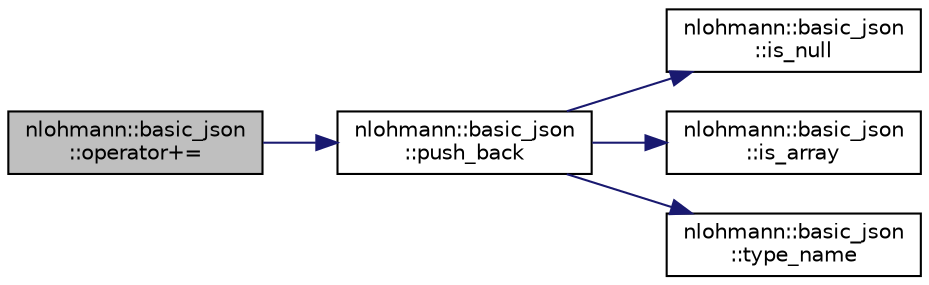 digraph "nlohmann::basic_json::operator+="
{
 // LATEX_PDF_SIZE
  edge [fontname="Helvetica",fontsize="10",labelfontname="Helvetica",labelfontsize="10"];
  node [fontname="Helvetica",fontsize="10",shape=record];
  rankdir="LR";
  Node332 [label="nlohmann::basic_json\l::operator+=",height=0.2,width=0.4,color="black", fillcolor="grey75", style="filled", fontcolor="black",tooltip="add an object to an array"];
  Node332 -> Node333 [color="midnightblue",fontsize="10",style="solid"];
  Node333 [label="nlohmann::basic_json\l::push_back",height=0.2,width=0.4,color="black", fillcolor="white", style="filled",URL="$classnlohmann_1_1basic__json.html#ac8e523ddc8c2dd7e5d2daf0d49a9c0d7",tooltip="add an object to an array"];
  Node333 -> Node334 [color="midnightblue",fontsize="10",style="solid"];
  Node334 [label="nlohmann::basic_json\l::is_null",height=0.2,width=0.4,color="black", fillcolor="white", style="filled",URL="$classnlohmann_1_1basic__json.html#a8faa039ca82427ed29c486ffd00600c3",tooltip="return whether value is null"];
  Node333 -> Node335 [color="midnightblue",fontsize="10",style="solid"];
  Node335 [label="nlohmann::basic_json\l::is_array",height=0.2,width=0.4,color="black", fillcolor="white", style="filled",URL="$classnlohmann_1_1basic__json.html#aef9ce5dd2381caee1f8ddcdb5bdd9c65",tooltip="return whether value is an array"];
  Node333 -> Node336 [color="midnightblue",fontsize="10",style="solid"];
  Node336 [label="nlohmann::basic_json\l::type_name",height=0.2,width=0.4,color="black", fillcolor="white", style="filled",URL="$classnlohmann_1_1basic__json.html#a6b75862bdb4d26650616cf9821430755",tooltip="return the type as string"];
}
